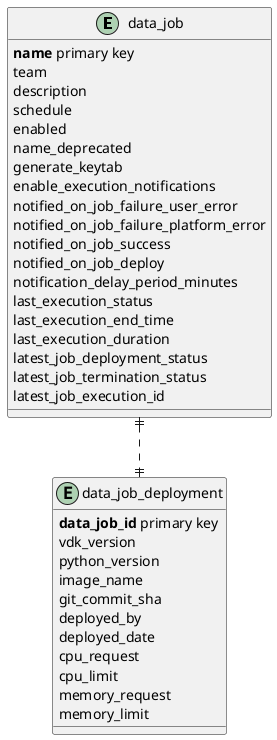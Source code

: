 @startuml
entity data_job {
   **name** primary key
   team
   description
   schedule
   enabled
   name_deprecated
   generate_keytab
   enable_execution_notifications
   notified_on_job_failure_user_error
   notified_on_job_failure_platform_error
   notified_on_job_success
   notified_on_job_deploy
   notification_delay_period_minutes
   last_execution_status
   last_execution_end_time
   last_execution_duration
   latest_job_deployment_status
   latest_job_termination_status
   latest_job_execution_id
}

entity data_job_deployment {
   **data_job_id** primary key
   vdk_version
   python_version
   image_name
   git_commit_sha
   deployed_by
   deployed_date
   cpu_request
   cpu_limit
   memory_request
   memory_limit
}

data_job ||..|| data_job_deployment
@enduml
